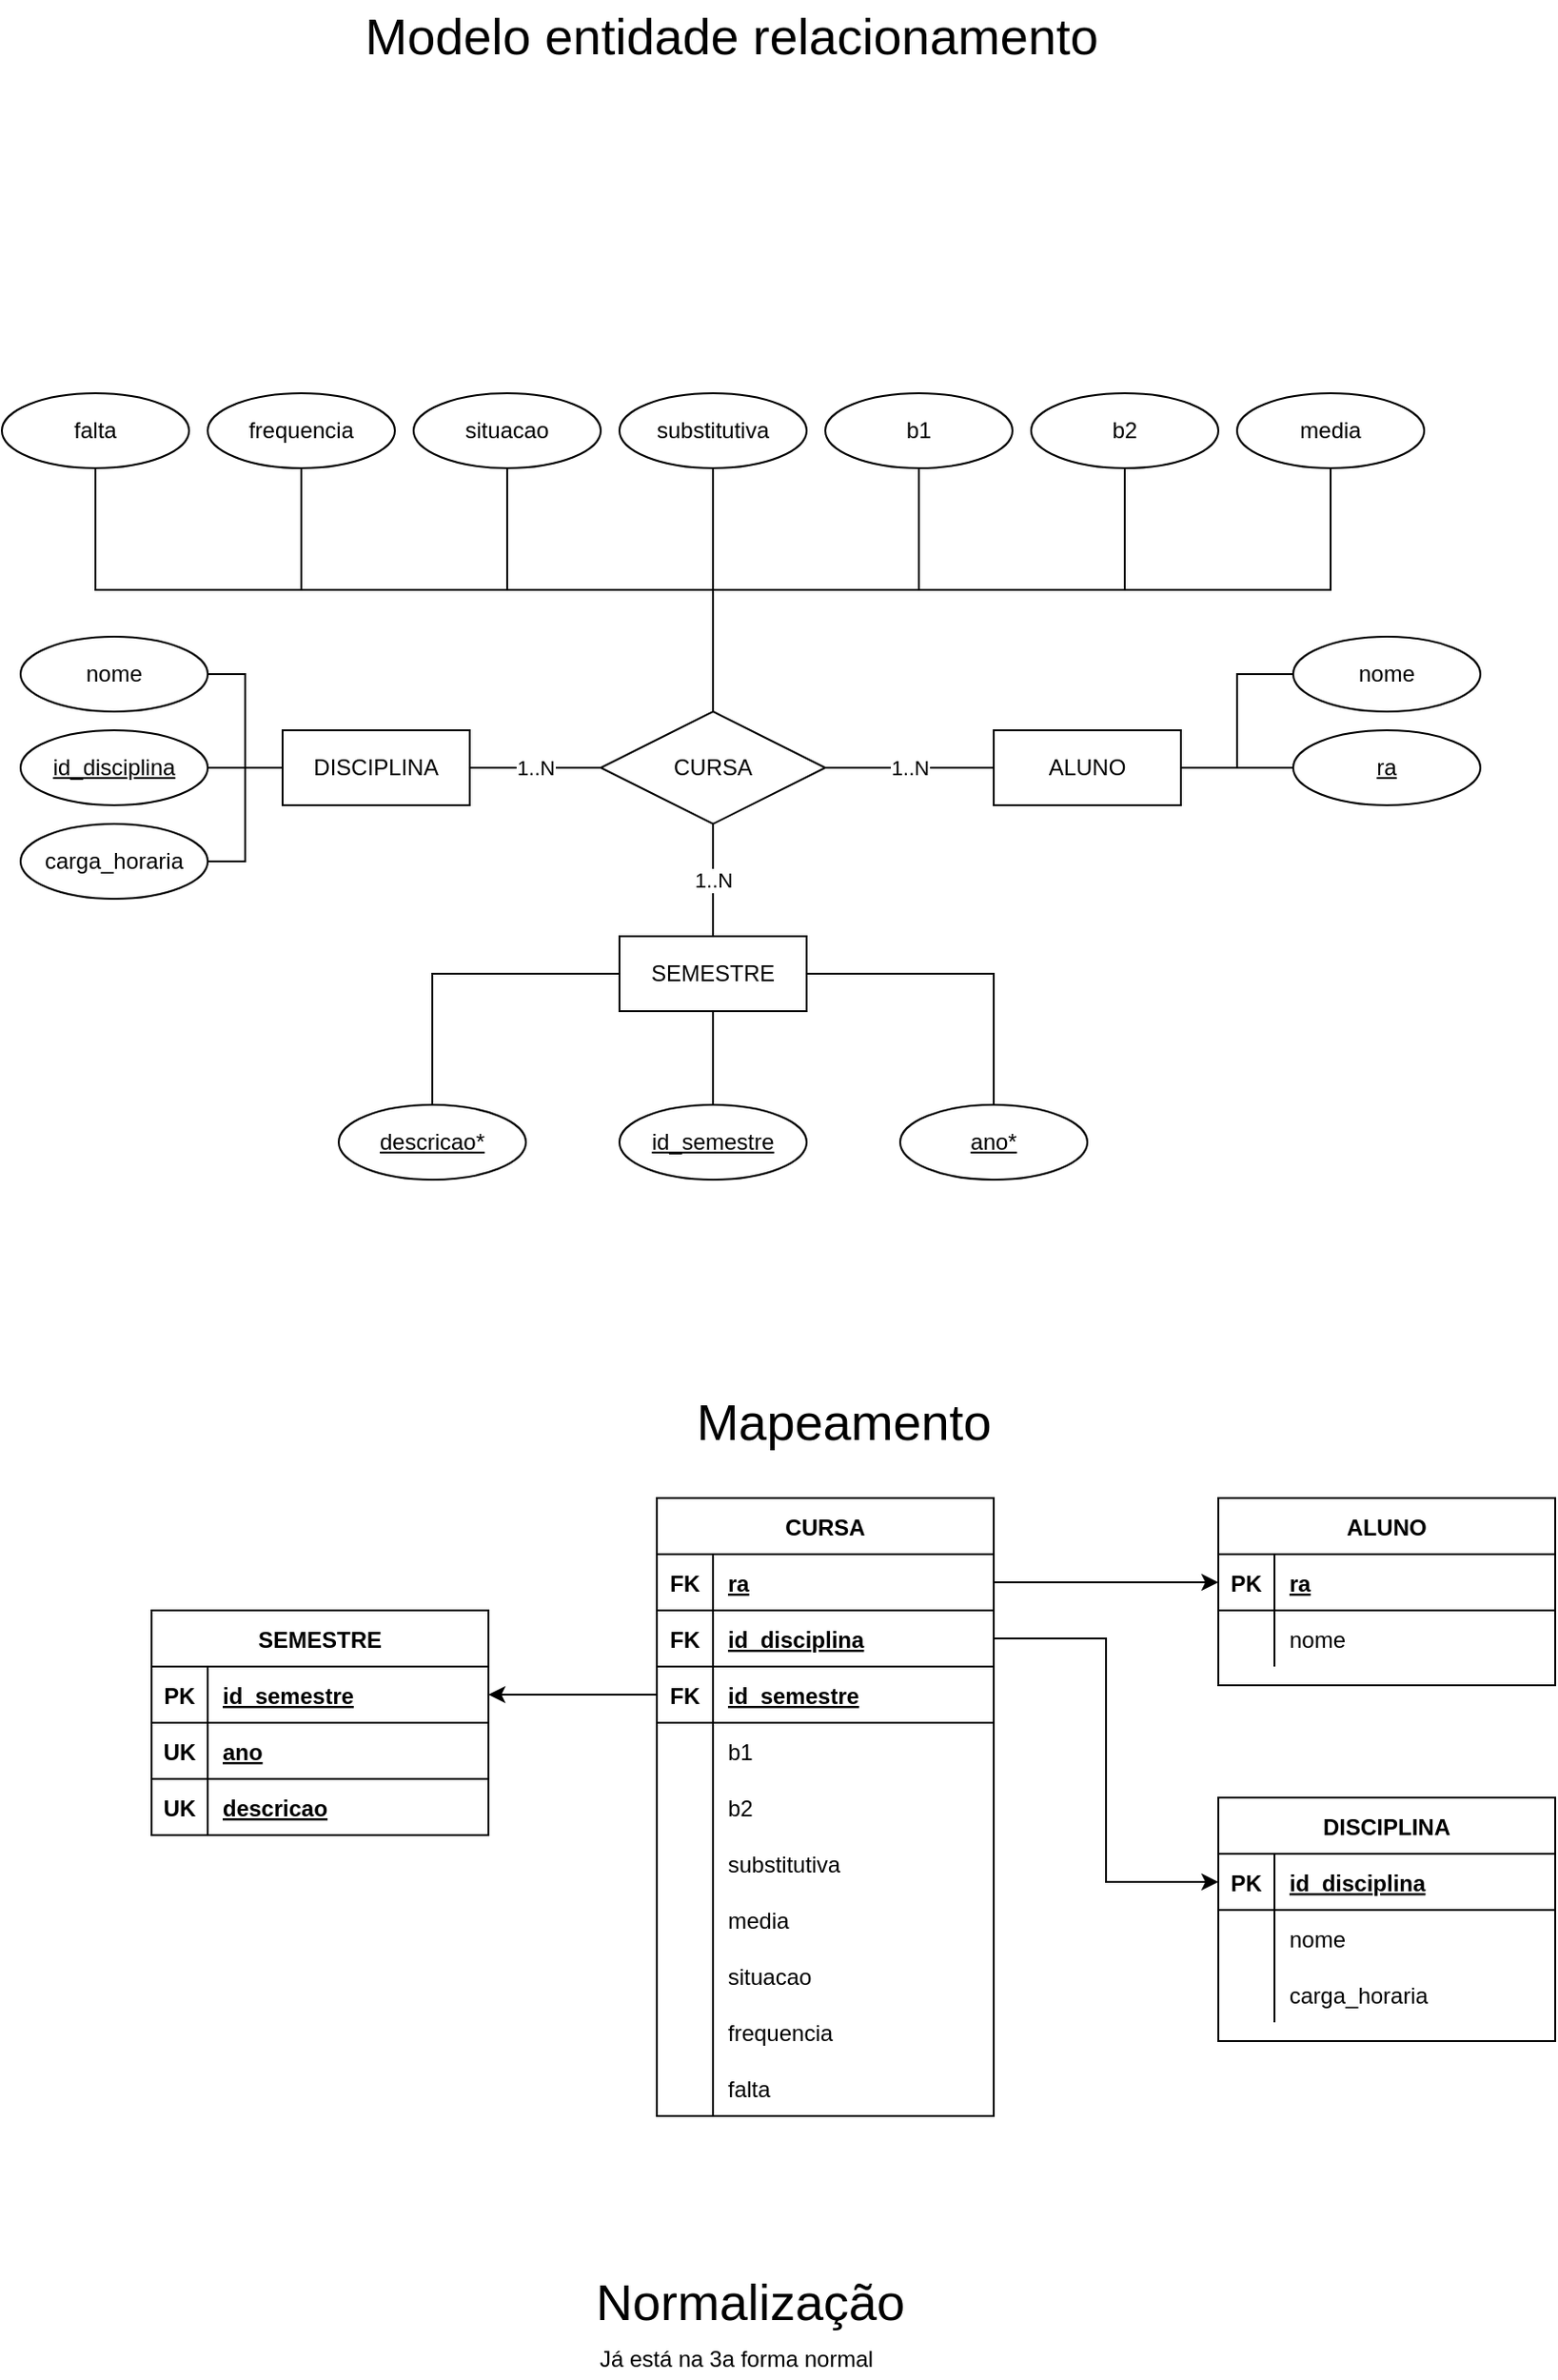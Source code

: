 <mxfile version="14.4.7" type="device"><diagram id="eBDC3zZsrLyboKzX2RqV" name="Page-1"><mxGraphModel dx="868" dy="516" grid="1" gridSize="10" guides="1" tooltips="1" connect="1" arrows="1" fold="1" page="1" pageScale="1" pageWidth="850" pageHeight="1100" math="0" shadow="0"><root><mxCell id="0"/><mxCell id="1" parent="0"/><mxCell id="ZD85o98s3llwhshzc_HO-20" style="edgeStyle=orthogonalEdgeStyle;rounded=0;orthogonalLoop=1;jettySize=auto;html=1;exitX=1;exitY=0.5;exitDx=0;exitDy=0;entryX=0;entryY=0.5;entryDx=0;entryDy=0;endArrow=none;endFill=0;" parent="1" source="ZD85o98s3llwhshzc_HO-1" target="ZD85o98s3llwhshzc_HO-19" edge="1"><mxGeometry relative="1" as="geometry"/></mxCell><mxCell id="ZD85o98s3llwhshzc_HO-21" style="edgeStyle=orthogonalEdgeStyle;rounded=0;orthogonalLoop=1;jettySize=auto;html=1;exitX=1;exitY=0.5;exitDx=0;exitDy=0;entryX=0;entryY=0.5;entryDx=0;entryDy=0;endArrow=none;endFill=0;" parent="1" source="ZD85o98s3llwhshzc_HO-1" target="ZD85o98s3llwhshzc_HO-18" edge="1"><mxGeometry relative="1" as="geometry"/></mxCell><mxCell id="ZD85o98s3llwhshzc_HO-1" value="ALUNO" style="whiteSpace=wrap;html=1;align=center;" parent="1" vertex="1"><mxGeometry x="540" y="390" width="100" height="40" as="geometry"/></mxCell><mxCell id="ZD85o98s3llwhshzc_HO-25" style="edgeStyle=orthogonalEdgeStyle;rounded=0;orthogonalLoop=1;jettySize=auto;html=1;exitX=0;exitY=0.5;exitDx=0;exitDy=0;entryX=1;entryY=0.5;entryDx=0;entryDy=0;endArrow=none;endFill=0;" parent="1" source="ZD85o98s3llwhshzc_HO-2" target="ZD85o98s3llwhshzc_HO-24" edge="1"><mxGeometry relative="1" as="geometry"/></mxCell><mxCell id="ZD85o98s3llwhshzc_HO-27" style="edgeStyle=orthogonalEdgeStyle;rounded=0;orthogonalLoop=1;jettySize=auto;html=1;exitX=0;exitY=0.5;exitDx=0;exitDy=0;entryX=1;entryY=0.5;entryDx=0;entryDy=0;endArrow=none;endFill=0;" parent="1" source="ZD85o98s3llwhshzc_HO-2" target="ZD85o98s3llwhshzc_HO-26" edge="1"><mxGeometry relative="1" as="geometry"/></mxCell><mxCell id="ZD85o98s3llwhshzc_HO-2" value="DISCIPLINA" style="whiteSpace=wrap;html=1;align=center;" parent="1" vertex="1"><mxGeometry x="160" y="390" width="100" height="40" as="geometry"/></mxCell><mxCell id="ZD85o98s3llwhshzc_HO-16" value="1..N" style="edgeStyle=orthogonalEdgeStyle;rounded=0;orthogonalLoop=1;jettySize=auto;html=1;exitX=0;exitY=0.5;exitDx=0;exitDy=0;entryX=1;entryY=0.5;entryDx=0;entryDy=0;endArrow=none;endFill=0;" parent="1" source="ZD85o98s3llwhshzc_HO-5" target="ZD85o98s3llwhshzc_HO-2" edge="1"><mxGeometry relative="1" as="geometry"/></mxCell><mxCell id="ZD85o98s3llwhshzc_HO-17" value="1..N" style="edgeStyle=orthogonalEdgeStyle;rounded=0;orthogonalLoop=1;jettySize=auto;html=1;exitX=1;exitY=0.5;exitDx=0;exitDy=0;entryX=0;entryY=0.5;entryDx=0;entryDy=0;endArrow=none;endFill=0;" parent="1" source="ZD85o98s3llwhshzc_HO-5" target="ZD85o98s3llwhshzc_HO-1" edge="1"><mxGeometry relative="1" as="geometry"/></mxCell><mxCell id="1tl7JB0GlkduCDz0SJWa-131" style="edgeStyle=orthogonalEdgeStyle;rounded=0;orthogonalLoop=1;jettySize=auto;html=1;exitX=0.5;exitY=0;exitDx=0;exitDy=0;entryX=0.5;entryY=1;entryDx=0;entryDy=0;endArrow=none;endFill=0;" edge="1" parent="1" source="ZD85o98s3llwhshzc_HO-5" target="ZD85o98s3llwhshzc_HO-28"><mxGeometry relative="1" as="geometry"/></mxCell><mxCell id="1tl7JB0GlkduCDz0SJWa-132" style="edgeStyle=orthogonalEdgeStyle;rounded=0;orthogonalLoop=1;jettySize=auto;html=1;exitX=0.5;exitY=0;exitDx=0;exitDy=0;entryX=0.5;entryY=1;entryDx=0;entryDy=0;endArrow=none;endFill=0;" edge="1" parent="1" source="ZD85o98s3llwhshzc_HO-5" target="ZD85o98s3llwhshzc_HO-7"><mxGeometry relative="1" as="geometry"/></mxCell><mxCell id="1tl7JB0GlkduCDz0SJWa-133" style="edgeStyle=orthogonalEdgeStyle;rounded=0;orthogonalLoop=1;jettySize=auto;html=1;exitX=0.5;exitY=0;exitDx=0;exitDy=0;entryX=0.5;entryY=1;entryDx=0;entryDy=0;endArrow=none;endFill=0;" edge="1" parent="1" source="ZD85o98s3llwhshzc_HO-5" target="ZD85o98s3llwhshzc_HO-9"><mxGeometry relative="1" as="geometry"/></mxCell><mxCell id="1tl7JB0GlkduCDz0SJWa-134" style="edgeStyle=orthogonalEdgeStyle;rounded=0;orthogonalLoop=1;jettySize=auto;html=1;exitX=0.5;exitY=0;exitDx=0;exitDy=0;entryX=0.5;entryY=1;entryDx=0;entryDy=0;endArrow=none;endFill=0;" edge="1" parent="1" source="ZD85o98s3llwhshzc_HO-5" target="1tl7JB0GlkduCDz0SJWa-127"><mxGeometry relative="1" as="geometry"/></mxCell><mxCell id="1tl7JB0GlkduCDz0SJWa-135" style="edgeStyle=orthogonalEdgeStyle;rounded=0;orthogonalLoop=1;jettySize=auto;html=1;exitX=0.5;exitY=0;exitDx=0;exitDy=0;entryX=0.5;entryY=1;entryDx=0;entryDy=0;endArrow=none;endFill=0;" edge="1" parent="1" source="ZD85o98s3llwhshzc_HO-5" target="ZD85o98s3llwhshzc_HO-12"><mxGeometry relative="1" as="geometry"/></mxCell><mxCell id="1tl7JB0GlkduCDz0SJWa-136" style="edgeStyle=orthogonalEdgeStyle;rounded=0;orthogonalLoop=1;jettySize=auto;html=1;exitX=0.5;exitY=0;exitDx=0;exitDy=0;entryX=0.5;entryY=1;entryDx=0;entryDy=0;endArrow=none;endFill=0;" edge="1" parent="1" source="ZD85o98s3llwhshzc_HO-5" target="ZD85o98s3llwhshzc_HO-14"><mxGeometry relative="1" as="geometry"/></mxCell><mxCell id="1tl7JB0GlkduCDz0SJWa-137" style="edgeStyle=orthogonalEdgeStyle;rounded=0;orthogonalLoop=1;jettySize=auto;html=1;exitX=0.5;exitY=0;exitDx=0;exitDy=0;endArrow=none;endFill=0;" edge="1" parent="1" source="ZD85o98s3llwhshzc_HO-5" target="ZD85o98s3llwhshzc_HO-119"><mxGeometry relative="1" as="geometry"/></mxCell><mxCell id="1tl7JB0GlkduCDz0SJWa-138" value="1..N" style="edgeStyle=orthogonalEdgeStyle;rounded=0;orthogonalLoop=1;jettySize=auto;html=1;exitX=0.5;exitY=1;exitDx=0;exitDy=0;entryX=0.5;entryY=0;entryDx=0;entryDy=0;endArrow=none;endFill=0;" edge="1" parent="1" source="ZD85o98s3llwhshzc_HO-5" target="1tl7JB0GlkduCDz0SJWa-25"><mxGeometry relative="1" as="geometry"/></mxCell><mxCell id="ZD85o98s3llwhshzc_HO-5" value="CURSA" style="shape=rhombus;perimeter=rhombusPerimeter;whiteSpace=wrap;html=1;align=center;" parent="1" vertex="1"><mxGeometry x="330" y="380" width="120" height="60" as="geometry"/></mxCell><mxCell id="ZD85o98s3llwhshzc_HO-7" value="situacao" style="ellipse;whiteSpace=wrap;html=1;align=center;" parent="1" vertex="1"><mxGeometry x="230" y="210" width="100" height="40" as="geometry"/></mxCell><mxCell id="ZD85o98s3llwhshzc_HO-9" value="frequencia" style="ellipse;whiteSpace=wrap;html=1;align=center;" parent="1" vertex="1"><mxGeometry x="120" y="210" width="100" height="40" as="geometry"/></mxCell><mxCell id="ZD85o98s3llwhshzc_HO-12" value="b1" style="ellipse;whiteSpace=wrap;html=1;align=center;" parent="1" vertex="1"><mxGeometry x="450" y="210" width="100" height="40" as="geometry"/></mxCell><mxCell id="ZD85o98s3llwhshzc_HO-14" value="b2" style="ellipse;whiteSpace=wrap;html=1;align=center;" parent="1" vertex="1"><mxGeometry x="560" y="210" width="100" height="40" as="geometry"/></mxCell><mxCell id="ZD85o98s3llwhshzc_HO-18" value="&lt;u&gt;ra&lt;/u&gt;" style="ellipse;whiteSpace=wrap;html=1;align=center;" parent="1" vertex="1"><mxGeometry x="700" y="390" width="100" height="40" as="geometry"/></mxCell><mxCell id="ZD85o98s3llwhshzc_HO-19" value="nome" style="ellipse;whiteSpace=wrap;html=1;align=center;" parent="1" vertex="1"><mxGeometry x="700" y="340" width="100" height="40" as="geometry"/></mxCell><mxCell id="ZD85o98s3llwhshzc_HO-23" style="edgeStyle=orthogonalEdgeStyle;rounded=0;orthogonalLoop=1;jettySize=auto;html=1;exitX=1;exitY=0.5;exitDx=0;exitDy=0;entryX=0;entryY=0.5;entryDx=0;entryDy=0;endArrow=none;endFill=0;" parent="1" source="ZD85o98s3llwhshzc_HO-22" target="ZD85o98s3llwhshzc_HO-2" edge="1"><mxGeometry relative="1" as="geometry"/></mxCell><mxCell id="ZD85o98s3llwhshzc_HO-22" value="&lt;u&gt;id_disciplina&lt;/u&gt;" style="ellipse;whiteSpace=wrap;html=1;align=center;" parent="1" vertex="1"><mxGeometry x="20" y="390" width="100" height="40" as="geometry"/></mxCell><mxCell id="ZD85o98s3llwhshzc_HO-24" value="nome" style="ellipse;whiteSpace=wrap;html=1;align=center;" parent="1" vertex="1"><mxGeometry x="20" y="340" width="100" height="40" as="geometry"/></mxCell><mxCell id="ZD85o98s3llwhshzc_HO-26" value="carga_horaria" style="ellipse;whiteSpace=wrap;html=1;align=center;" parent="1" vertex="1"><mxGeometry x="20" y="440" width="100" height="40" as="geometry"/></mxCell><mxCell id="ZD85o98s3llwhshzc_HO-28" value="substitutiva" style="ellipse;whiteSpace=wrap;html=1;align=center;" parent="1" vertex="1"><mxGeometry x="340" y="210" width="100" height="40" as="geometry"/></mxCell><mxCell id="ZD85o98s3llwhshzc_HO-33" value="&lt;font style=&quot;font-size: 27px&quot;&gt;Modelo entidade relacionamento&lt;/font&gt;" style="text;html=1;strokeColor=none;fillColor=none;align=center;verticalAlign=middle;whiteSpace=wrap;rounded=0;" parent="1" vertex="1"><mxGeometry x="170" width="460" height="40" as="geometry"/></mxCell><mxCell id="ZD85o98s3llwhshzc_HO-34" value="&lt;font style=&quot;font-size: 27px&quot;&gt;Mapeamento&lt;/font&gt;" style="text;html=1;strokeColor=none;fillColor=none;align=center;verticalAlign=middle;whiteSpace=wrap;rounded=0;" parent="1" vertex="1"><mxGeometry x="340" y="750" width="240" height="20" as="geometry"/></mxCell><mxCell id="ZD85o98s3llwhshzc_HO-35" value="DISCIPLINA" style="shape=table;startSize=30;container=1;collapsible=1;childLayout=tableLayout;fixedRows=1;rowLines=0;fontStyle=1;align=center;resizeLast=1;" parent="1" vertex="1"><mxGeometry x="660" y="960" width="180" height="130" as="geometry"/></mxCell><mxCell id="ZD85o98s3llwhshzc_HO-36" value="" style="shape=partialRectangle;collapsible=0;dropTarget=0;pointerEvents=0;fillColor=none;top=0;left=0;bottom=1;right=0;points=[[0,0.5],[1,0.5]];portConstraint=eastwest;" parent="ZD85o98s3llwhshzc_HO-35" vertex="1"><mxGeometry y="30" width="180" height="30" as="geometry"/></mxCell><mxCell id="ZD85o98s3llwhshzc_HO-37" value="PK" style="shape=partialRectangle;connectable=0;fillColor=none;top=0;left=0;bottom=0;right=0;fontStyle=1;overflow=hidden;" parent="ZD85o98s3llwhshzc_HO-36" vertex="1"><mxGeometry width="30" height="30" as="geometry"/></mxCell><mxCell id="ZD85o98s3llwhshzc_HO-38" value="id_disciplina" style="shape=partialRectangle;connectable=0;fillColor=none;top=0;left=0;bottom=0;right=0;align=left;spacingLeft=6;fontStyle=5;overflow=hidden;" parent="ZD85o98s3llwhshzc_HO-36" vertex="1"><mxGeometry x="30" width="150" height="30" as="geometry"/></mxCell><mxCell id="ZD85o98s3llwhshzc_HO-39" value="" style="shape=partialRectangle;collapsible=0;dropTarget=0;pointerEvents=0;fillColor=none;top=0;left=0;bottom=0;right=0;points=[[0,0.5],[1,0.5]];portConstraint=eastwest;" parent="ZD85o98s3llwhshzc_HO-35" vertex="1"><mxGeometry y="60" width="180" height="30" as="geometry"/></mxCell><mxCell id="ZD85o98s3llwhshzc_HO-40" value="" style="shape=partialRectangle;connectable=0;fillColor=none;top=0;left=0;bottom=0;right=0;editable=1;overflow=hidden;" parent="ZD85o98s3llwhshzc_HO-39" vertex="1"><mxGeometry width="30" height="30" as="geometry"/></mxCell><mxCell id="ZD85o98s3llwhshzc_HO-41" value="nome" style="shape=partialRectangle;connectable=0;fillColor=none;top=0;left=0;bottom=0;right=0;align=left;spacingLeft=6;overflow=hidden;" parent="ZD85o98s3llwhshzc_HO-39" vertex="1"><mxGeometry x="30" width="150" height="30" as="geometry"/></mxCell><mxCell id="ZD85o98s3llwhshzc_HO-42" value="" style="shape=partialRectangle;collapsible=0;dropTarget=0;pointerEvents=0;fillColor=none;top=0;left=0;bottom=0;right=0;points=[[0,0.5],[1,0.5]];portConstraint=eastwest;" parent="ZD85o98s3llwhshzc_HO-35" vertex="1"><mxGeometry y="90" width="180" height="30" as="geometry"/></mxCell><mxCell id="ZD85o98s3llwhshzc_HO-43" value="" style="shape=partialRectangle;connectable=0;fillColor=none;top=0;left=0;bottom=0;right=0;editable=1;overflow=hidden;" parent="ZD85o98s3llwhshzc_HO-42" vertex="1"><mxGeometry width="30" height="30" as="geometry"/></mxCell><mxCell id="ZD85o98s3llwhshzc_HO-44" value="carga_horaria" style="shape=partialRectangle;connectable=0;fillColor=none;top=0;left=0;bottom=0;right=0;align=left;spacingLeft=6;overflow=hidden;" parent="ZD85o98s3llwhshzc_HO-42" vertex="1"><mxGeometry x="30" width="150" height="30" as="geometry"/></mxCell><mxCell id="ZD85o98s3llwhshzc_HO-48" value="ALUNO" style="shape=table;startSize=30;container=1;collapsible=1;childLayout=tableLayout;fixedRows=1;rowLines=0;fontStyle=1;align=center;resizeLast=1;" parent="1" vertex="1"><mxGeometry x="660" y="800" width="180" height="100" as="geometry"/></mxCell><mxCell id="ZD85o98s3llwhshzc_HO-49" value="" style="shape=partialRectangle;collapsible=0;dropTarget=0;pointerEvents=0;fillColor=none;top=0;left=0;bottom=1;right=0;points=[[0,0.5],[1,0.5]];portConstraint=eastwest;" parent="ZD85o98s3llwhshzc_HO-48" vertex="1"><mxGeometry y="30" width="180" height="30" as="geometry"/></mxCell><mxCell id="ZD85o98s3llwhshzc_HO-50" value="PK" style="shape=partialRectangle;connectable=0;fillColor=none;top=0;left=0;bottom=0;right=0;fontStyle=1;overflow=hidden;" parent="ZD85o98s3llwhshzc_HO-49" vertex="1"><mxGeometry width="30" height="30" as="geometry"/></mxCell><mxCell id="ZD85o98s3llwhshzc_HO-51" value="ra" style="shape=partialRectangle;connectable=0;fillColor=none;top=0;left=0;bottom=0;right=0;align=left;spacingLeft=6;fontStyle=5;overflow=hidden;" parent="ZD85o98s3llwhshzc_HO-49" vertex="1"><mxGeometry x="30" width="150" height="30" as="geometry"/></mxCell><mxCell id="ZD85o98s3llwhshzc_HO-52" value="" style="shape=partialRectangle;collapsible=0;dropTarget=0;pointerEvents=0;fillColor=none;top=0;left=0;bottom=0;right=0;points=[[0,0.5],[1,0.5]];portConstraint=eastwest;" parent="ZD85o98s3llwhshzc_HO-48" vertex="1"><mxGeometry y="60" width="180" height="30" as="geometry"/></mxCell><mxCell id="ZD85o98s3llwhshzc_HO-53" value="" style="shape=partialRectangle;connectable=0;fillColor=none;top=0;left=0;bottom=0;right=0;editable=1;overflow=hidden;" parent="ZD85o98s3llwhshzc_HO-52" vertex="1"><mxGeometry width="30" height="30" as="geometry"/></mxCell><mxCell id="ZD85o98s3llwhshzc_HO-54" value="nome" style="shape=partialRectangle;connectable=0;fillColor=none;top=0;left=0;bottom=0;right=0;align=left;spacingLeft=6;overflow=hidden;" parent="ZD85o98s3llwhshzc_HO-52" vertex="1"><mxGeometry x="30" width="150" height="30" as="geometry"/></mxCell><mxCell id="ZD85o98s3llwhshzc_HO-98" value="SEMESTRE" style="shape=table;startSize=30;container=1;collapsible=1;childLayout=tableLayout;fixedRows=1;rowLines=0;fontStyle=1;align=center;resizeLast=1;" parent="1" vertex="1"><mxGeometry x="90" y="860" width="180" height="120" as="geometry"/></mxCell><mxCell id="ZD85o98s3llwhshzc_HO-145" style="shape=partialRectangle;collapsible=0;dropTarget=0;pointerEvents=0;fillColor=none;top=0;left=0;bottom=1;right=0;points=[[0,0.5],[1,0.5]];portConstraint=eastwest;" parent="ZD85o98s3llwhshzc_HO-98" vertex="1"><mxGeometry y="30" width="180" height="30" as="geometry"/></mxCell><mxCell id="ZD85o98s3llwhshzc_HO-146" value="PK" style="shape=partialRectangle;connectable=0;fillColor=none;top=0;left=0;bottom=0;right=0;fontStyle=1;overflow=hidden;" parent="ZD85o98s3llwhshzc_HO-145" vertex="1"><mxGeometry width="30" height="30" as="geometry"/></mxCell><mxCell id="ZD85o98s3llwhshzc_HO-147" value="id_semestre" style="shape=partialRectangle;connectable=0;fillColor=none;top=0;left=0;bottom=0;right=0;align=left;spacingLeft=6;fontStyle=5;overflow=hidden;" parent="ZD85o98s3llwhshzc_HO-145" vertex="1"><mxGeometry x="30" width="150" height="30" as="geometry"/></mxCell><mxCell id="1tl7JB0GlkduCDz0SJWa-123" style="shape=partialRectangle;collapsible=0;dropTarget=0;pointerEvents=0;fillColor=none;top=0;left=0;bottom=1;right=0;points=[[0,0.5],[1,0.5]];portConstraint=eastwest;" vertex="1" parent="ZD85o98s3llwhshzc_HO-98"><mxGeometry y="60" width="180" height="30" as="geometry"/></mxCell><mxCell id="1tl7JB0GlkduCDz0SJWa-124" value="UK" style="shape=partialRectangle;connectable=0;fillColor=none;top=0;left=0;bottom=0;right=0;fontStyle=1;overflow=hidden;" vertex="1" parent="1tl7JB0GlkduCDz0SJWa-123"><mxGeometry width="30" height="30" as="geometry"/></mxCell><mxCell id="1tl7JB0GlkduCDz0SJWa-125" value="ano" style="shape=partialRectangle;connectable=0;fillColor=none;top=0;left=0;bottom=0;right=0;align=left;spacingLeft=6;fontStyle=5;overflow=hidden;" vertex="1" parent="1tl7JB0GlkduCDz0SJWa-123"><mxGeometry x="30" width="150" height="30" as="geometry"/></mxCell><mxCell id="1tl7JB0GlkduCDz0SJWa-120" style="shape=partialRectangle;collapsible=0;dropTarget=0;pointerEvents=0;fillColor=none;top=0;left=0;bottom=1;right=0;points=[[0,0.5],[1,0.5]];portConstraint=eastwest;" vertex="1" parent="ZD85o98s3llwhshzc_HO-98"><mxGeometry y="90" width="180" height="30" as="geometry"/></mxCell><mxCell id="1tl7JB0GlkduCDz0SJWa-121" value="UK" style="shape=partialRectangle;connectable=0;fillColor=none;top=0;left=0;bottom=0;right=0;fontStyle=1;overflow=hidden;" vertex="1" parent="1tl7JB0GlkduCDz0SJWa-120"><mxGeometry width="30" height="30" as="geometry"/></mxCell><mxCell id="1tl7JB0GlkduCDz0SJWa-122" value="descricao" style="shape=partialRectangle;connectable=0;fillColor=none;top=0;left=0;bottom=0;right=0;align=left;spacingLeft=6;fontStyle=5;overflow=hidden;" vertex="1" parent="1tl7JB0GlkduCDz0SJWa-120"><mxGeometry x="30" width="150" height="30" as="geometry"/></mxCell><mxCell id="ZD85o98s3llwhshzc_HO-119" value="media" style="ellipse;whiteSpace=wrap;html=1;align=center;" parent="1" vertex="1"><mxGeometry x="670" y="210" width="100" height="40" as="geometry"/></mxCell><mxCell id="ZD85o98s3llwhshzc_HO-176" value="&lt;font style=&quot;font-size: 27px&quot;&gt;Normalização&lt;/font&gt;" style="text;html=1;strokeColor=none;fillColor=none;align=center;verticalAlign=middle;whiteSpace=wrap;rounded=0;" parent="1" vertex="1"><mxGeometry x="310" y="1220" width="200" height="20" as="geometry"/></mxCell><mxCell id="ZD85o98s3llwhshzc_HO-178" value="Já está na 3a forma normal" style="text;html=1;strokeColor=none;fillColor=none;align=center;verticalAlign=middle;whiteSpace=wrap;rounded=0;" parent="1" vertex="1"><mxGeometry x="325" y="1250" width="155" height="20" as="geometry"/></mxCell><mxCell id="1tl7JB0GlkduCDz0SJWa-19" style="edgeStyle=orthogonalEdgeStyle;rounded=0;orthogonalLoop=1;jettySize=auto;html=1;entryX=0;entryY=0.5;entryDx=0;entryDy=0;" edge="1" parent="1" source="1tl7JB0GlkduCDz0SJWa-13" target="ZD85o98s3llwhshzc_HO-36"><mxGeometry relative="1" as="geometry"/></mxCell><mxCell id="1tl7JB0GlkduCDz0SJWa-20" style="edgeStyle=orthogonalEdgeStyle;rounded=0;orthogonalLoop=1;jettySize=auto;html=1;entryX=0;entryY=0.5;entryDx=0;entryDy=0;" edge="1" parent="1" source="1tl7JB0GlkduCDz0SJWa-10" target="ZD85o98s3llwhshzc_HO-49"><mxGeometry relative="1" as="geometry"/></mxCell><mxCell id="1tl7JB0GlkduCDz0SJWa-141" style="edgeStyle=orthogonalEdgeStyle;rounded=0;orthogonalLoop=1;jettySize=auto;html=1;exitX=0.5;exitY=1;exitDx=0;exitDy=0;endArrow=none;endFill=0;" edge="1" parent="1" source="1tl7JB0GlkduCDz0SJWa-25" target="1tl7JB0GlkduCDz0SJWa-57"><mxGeometry relative="1" as="geometry"/></mxCell><mxCell id="1tl7JB0GlkduCDz0SJWa-142" style="edgeStyle=orthogonalEdgeStyle;rounded=0;orthogonalLoop=1;jettySize=auto;html=1;exitX=0;exitY=0.5;exitDx=0;exitDy=0;entryX=0.5;entryY=0;entryDx=0;entryDy=0;endArrow=none;endFill=0;" edge="1" parent="1" source="1tl7JB0GlkduCDz0SJWa-25" target="1tl7JB0GlkduCDz0SJWa-139"><mxGeometry relative="1" as="geometry"/></mxCell><mxCell id="1tl7JB0GlkduCDz0SJWa-143" style="edgeStyle=orthogonalEdgeStyle;rounded=0;orthogonalLoop=1;jettySize=auto;html=1;exitX=1;exitY=0.5;exitDx=0;exitDy=0;endArrow=none;endFill=0;" edge="1" parent="1" source="1tl7JB0GlkduCDz0SJWa-25" target="1tl7JB0GlkduCDz0SJWa-140"><mxGeometry relative="1" as="geometry"/></mxCell><mxCell id="1tl7JB0GlkduCDz0SJWa-25" value="SEMESTRE" style="whiteSpace=wrap;html=1;align=center;" vertex="1" parent="1"><mxGeometry x="340" y="500" width="100" height="40" as="geometry"/></mxCell><mxCell id="1tl7JB0GlkduCDz0SJWa-57" value="&lt;u&gt;id_semestre&lt;/u&gt;" style="ellipse;whiteSpace=wrap;html=1;align=center;" vertex="1" parent="1"><mxGeometry x="340" y="590" width="100" height="40" as="geometry"/></mxCell><mxCell id="1tl7JB0GlkduCDz0SJWa-84" value="CURSA" style="shape=table;startSize=30;container=1;collapsible=1;childLayout=tableLayout;fixedRows=1;rowLines=0;fontStyle=1;align=center;resizeLast=1;" vertex="1" parent="1"><mxGeometry x="360" y="800" width="180" height="330" as="geometry"/></mxCell><mxCell id="1tl7JB0GlkduCDz0SJWa-85" value="" style="shape=partialRectangle;collapsible=0;dropTarget=0;pointerEvents=0;fillColor=none;top=0;left=0;bottom=1;right=0;points=[[0,0.5],[1,0.5]];portConstraint=eastwest;" vertex="1" parent="1tl7JB0GlkduCDz0SJWa-84"><mxGeometry y="30" width="180" height="30" as="geometry"/></mxCell><mxCell id="1tl7JB0GlkduCDz0SJWa-86" value="FK" style="shape=partialRectangle;connectable=0;fillColor=none;top=0;left=0;bottom=0;right=0;fontStyle=1;overflow=hidden;" vertex="1" parent="1tl7JB0GlkduCDz0SJWa-85"><mxGeometry width="30" height="30" as="geometry"/></mxCell><mxCell id="1tl7JB0GlkduCDz0SJWa-87" value="ra" style="shape=partialRectangle;connectable=0;fillColor=none;top=0;left=0;bottom=0;right=0;align=left;spacingLeft=6;fontStyle=5;overflow=hidden;" vertex="1" parent="1tl7JB0GlkduCDz0SJWa-85"><mxGeometry x="30" width="150" height="30" as="geometry"/></mxCell><mxCell id="1tl7JB0GlkduCDz0SJWa-100" style="shape=partialRectangle;collapsible=0;dropTarget=0;pointerEvents=0;fillColor=none;top=0;left=0;bottom=1;right=0;points=[[0,0.5],[1,0.5]];portConstraint=eastwest;" vertex="1" parent="1tl7JB0GlkduCDz0SJWa-84"><mxGeometry y="60" width="180" height="30" as="geometry"/></mxCell><mxCell id="1tl7JB0GlkduCDz0SJWa-101" value="FK" style="shape=partialRectangle;connectable=0;fillColor=none;top=0;left=0;bottom=0;right=0;fontStyle=1;overflow=hidden;" vertex="1" parent="1tl7JB0GlkduCDz0SJWa-100"><mxGeometry width="30" height="30" as="geometry"/></mxCell><mxCell id="1tl7JB0GlkduCDz0SJWa-102" value="id_disciplina" style="shape=partialRectangle;connectable=0;fillColor=none;top=0;left=0;bottom=0;right=0;align=left;spacingLeft=6;fontStyle=5;overflow=hidden;" vertex="1" parent="1tl7JB0GlkduCDz0SJWa-100"><mxGeometry x="30" width="150" height="30" as="geometry"/></mxCell><mxCell id="1tl7JB0GlkduCDz0SJWa-97" style="shape=partialRectangle;collapsible=0;dropTarget=0;pointerEvents=0;fillColor=none;top=0;left=0;bottom=1;right=0;points=[[0,0.5],[1,0.5]];portConstraint=eastwest;" vertex="1" parent="1tl7JB0GlkduCDz0SJWa-84"><mxGeometry y="90" width="180" height="30" as="geometry"/></mxCell><mxCell id="1tl7JB0GlkduCDz0SJWa-98" value="FK" style="shape=partialRectangle;connectable=0;fillColor=none;top=0;left=0;bottom=0;right=0;fontStyle=1;overflow=hidden;" vertex="1" parent="1tl7JB0GlkduCDz0SJWa-97"><mxGeometry width="30" height="30" as="geometry"/></mxCell><mxCell id="1tl7JB0GlkduCDz0SJWa-99" value="id_semestre" style="shape=partialRectangle;connectable=0;fillColor=none;top=0;left=0;bottom=0;right=0;align=left;spacingLeft=6;fontStyle=5;overflow=hidden;" vertex="1" parent="1tl7JB0GlkduCDz0SJWa-97"><mxGeometry x="30" width="150" height="30" as="geometry"/></mxCell><mxCell id="1tl7JB0GlkduCDz0SJWa-88" value="" style="shape=partialRectangle;collapsible=0;dropTarget=0;pointerEvents=0;fillColor=none;top=0;left=0;bottom=0;right=0;points=[[0,0.5],[1,0.5]];portConstraint=eastwest;" vertex="1" parent="1tl7JB0GlkduCDz0SJWa-84"><mxGeometry y="120" width="180" height="30" as="geometry"/></mxCell><mxCell id="1tl7JB0GlkduCDz0SJWa-89" value="" style="shape=partialRectangle;connectable=0;fillColor=none;top=0;left=0;bottom=0;right=0;editable=1;overflow=hidden;" vertex="1" parent="1tl7JB0GlkduCDz0SJWa-88"><mxGeometry width="30" height="30" as="geometry"/></mxCell><mxCell id="1tl7JB0GlkduCDz0SJWa-90" value="b1" style="shape=partialRectangle;connectable=0;fillColor=none;top=0;left=0;bottom=0;right=0;align=left;spacingLeft=6;overflow=hidden;" vertex="1" parent="1tl7JB0GlkduCDz0SJWa-88"><mxGeometry x="30" width="150" height="30" as="geometry"/></mxCell><mxCell id="1tl7JB0GlkduCDz0SJWa-91" value="" style="shape=partialRectangle;collapsible=0;dropTarget=0;pointerEvents=0;fillColor=none;top=0;left=0;bottom=0;right=0;points=[[0,0.5],[1,0.5]];portConstraint=eastwest;" vertex="1" parent="1tl7JB0GlkduCDz0SJWa-84"><mxGeometry y="150" width="180" height="30" as="geometry"/></mxCell><mxCell id="1tl7JB0GlkduCDz0SJWa-92" value="" style="shape=partialRectangle;connectable=0;fillColor=none;top=0;left=0;bottom=0;right=0;editable=1;overflow=hidden;" vertex="1" parent="1tl7JB0GlkduCDz0SJWa-91"><mxGeometry width="30" height="30" as="geometry"/></mxCell><mxCell id="1tl7JB0GlkduCDz0SJWa-93" value="b2" style="shape=partialRectangle;connectable=0;fillColor=none;top=0;left=0;bottom=0;right=0;align=left;spacingLeft=6;overflow=hidden;" vertex="1" parent="1tl7JB0GlkduCDz0SJWa-91"><mxGeometry x="30" width="150" height="30" as="geometry"/></mxCell><mxCell id="1tl7JB0GlkduCDz0SJWa-94" value="" style="shape=partialRectangle;collapsible=0;dropTarget=0;pointerEvents=0;fillColor=none;top=0;left=0;bottom=0;right=0;points=[[0,0.5],[1,0.5]];portConstraint=eastwest;" vertex="1" parent="1tl7JB0GlkduCDz0SJWa-84"><mxGeometry y="180" width="180" height="30" as="geometry"/></mxCell><mxCell id="1tl7JB0GlkduCDz0SJWa-95" value="" style="shape=partialRectangle;connectable=0;fillColor=none;top=0;left=0;bottom=0;right=0;editable=1;overflow=hidden;" vertex="1" parent="1tl7JB0GlkduCDz0SJWa-94"><mxGeometry width="30" height="30" as="geometry"/></mxCell><mxCell id="1tl7JB0GlkduCDz0SJWa-96" value="substitutiva" style="shape=partialRectangle;connectable=0;fillColor=none;top=0;left=0;bottom=0;right=0;align=left;spacingLeft=6;overflow=hidden;" vertex="1" parent="1tl7JB0GlkduCDz0SJWa-94"><mxGeometry x="30" width="150" height="30" as="geometry"/></mxCell><mxCell id="1tl7JB0GlkduCDz0SJWa-117" style="shape=partialRectangle;collapsible=0;dropTarget=0;pointerEvents=0;fillColor=none;top=0;left=0;bottom=0;right=0;points=[[0,0.5],[1,0.5]];portConstraint=eastwest;" vertex="1" parent="1tl7JB0GlkduCDz0SJWa-84"><mxGeometry y="210" width="180" height="30" as="geometry"/></mxCell><mxCell id="1tl7JB0GlkduCDz0SJWa-118" style="shape=partialRectangle;connectable=0;fillColor=none;top=0;left=0;bottom=0;right=0;editable=1;overflow=hidden;" vertex="1" parent="1tl7JB0GlkduCDz0SJWa-117"><mxGeometry width="30" height="30" as="geometry"/></mxCell><mxCell id="1tl7JB0GlkduCDz0SJWa-119" value="media" style="shape=partialRectangle;connectable=0;fillColor=none;top=0;left=0;bottom=0;right=0;align=left;spacingLeft=6;overflow=hidden;" vertex="1" parent="1tl7JB0GlkduCDz0SJWa-117"><mxGeometry x="30" width="150" height="30" as="geometry"/></mxCell><mxCell id="1tl7JB0GlkduCDz0SJWa-114" style="shape=partialRectangle;collapsible=0;dropTarget=0;pointerEvents=0;fillColor=none;top=0;left=0;bottom=0;right=0;points=[[0,0.5],[1,0.5]];portConstraint=eastwest;" vertex="1" parent="1tl7JB0GlkduCDz0SJWa-84"><mxGeometry y="240" width="180" height="30" as="geometry"/></mxCell><mxCell id="1tl7JB0GlkduCDz0SJWa-115" style="shape=partialRectangle;connectable=0;fillColor=none;top=0;left=0;bottom=0;right=0;editable=1;overflow=hidden;" vertex="1" parent="1tl7JB0GlkduCDz0SJWa-114"><mxGeometry width="30" height="30" as="geometry"/></mxCell><mxCell id="1tl7JB0GlkduCDz0SJWa-116" value="situacao" style="shape=partialRectangle;connectable=0;fillColor=none;top=0;left=0;bottom=0;right=0;align=left;spacingLeft=6;overflow=hidden;" vertex="1" parent="1tl7JB0GlkduCDz0SJWa-114"><mxGeometry x="30" width="150" height="30" as="geometry"/></mxCell><mxCell id="1tl7JB0GlkduCDz0SJWa-111" style="shape=partialRectangle;collapsible=0;dropTarget=0;pointerEvents=0;fillColor=none;top=0;left=0;bottom=0;right=0;points=[[0,0.5],[1,0.5]];portConstraint=eastwest;" vertex="1" parent="1tl7JB0GlkduCDz0SJWa-84"><mxGeometry y="270" width="180" height="30" as="geometry"/></mxCell><mxCell id="1tl7JB0GlkduCDz0SJWa-112" style="shape=partialRectangle;connectable=0;fillColor=none;top=0;left=0;bottom=0;right=0;editable=1;overflow=hidden;" vertex="1" parent="1tl7JB0GlkduCDz0SJWa-111"><mxGeometry width="30" height="30" as="geometry"/></mxCell><mxCell id="1tl7JB0GlkduCDz0SJWa-113" value="frequencia" style="shape=partialRectangle;connectable=0;fillColor=none;top=0;left=0;bottom=0;right=0;align=left;spacingLeft=6;overflow=hidden;" vertex="1" parent="1tl7JB0GlkduCDz0SJWa-111"><mxGeometry x="30" width="150" height="30" as="geometry"/></mxCell><mxCell id="1tl7JB0GlkduCDz0SJWa-108" style="shape=partialRectangle;collapsible=0;dropTarget=0;pointerEvents=0;fillColor=none;top=0;left=0;bottom=0;right=0;points=[[0,0.5],[1,0.5]];portConstraint=eastwest;" vertex="1" parent="1tl7JB0GlkduCDz0SJWa-84"><mxGeometry y="300" width="180" height="30" as="geometry"/></mxCell><mxCell id="1tl7JB0GlkduCDz0SJWa-109" style="shape=partialRectangle;connectable=0;fillColor=none;top=0;left=0;bottom=0;right=0;editable=1;overflow=hidden;" vertex="1" parent="1tl7JB0GlkduCDz0SJWa-108"><mxGeometry width="30" height="30" as="geometry"/></mxCell><mxCell id="1tl7JB0GlkduCDz0SJWa-110" value="falta" style="shape=partialRectangle;connectable=0;fillColor=none;top=0;left=0;bottom=0;right=0;align=left;spacingLeft=6;overflow=hidden;" vertex="1" parent="1tl7JB0GlkduCDz0SJWa-108"><mxGeometry x="30" width="150" height="30" as="geometry"/></mxCell><mxCell id="1tl7JB0GlkduCDz0SJWa-104" style="edgeStyle=orthogonalEdgeStyle;rounded=0;orthogonalLoop=1;jettySize=auto;html=1;exitX=1;exitY=0.5;exitDx=0;exitDy=0;entryX=0;entryY=0.5;entryDx=0;entryDy=0;endArrow=classic;endFill=1;" edge="1" parent="1" source="1tl7JB0GlkduCDz0SJWa-100" target="ZD85o98s3llwhshzc_HO-36"><mxGeometry relative="1" as="geometry"/></mxCell><mxCell id="1tl7JB0GlkduCDz0SJWa-105" style="edgeStyle=orthogonalEdgeStyle;rounded=0;orthogonalLoop=1;jettySize=auto;html=1;exitX=0;exitY=0.5;exitDx=0;exitDy=0;entryX=1;entryY=0.5;entryDx=0;entryDy=0;endArrow=classic;endFill=1;" edge="1" parent="1" source="1tl7JB0GlkduCDz0SJWa-97" target="ZD85o98s3llwhshzc_HO-145"><mxGeometry relative="1" as="geometry"/></mxCell><mxCell id="1tl7JB0GlkduCDz0SJWa-106" style="edgeStyle=orthogonalEdgeStyle;rounded=0;orthogonalLoop=1;jettySize=auto;html=1;exitX=1;exitY=0.5;exitDx=0;exitDy=0;entryX=0;entryY=0.5;entryDx=0;entryDy=0;endArrow=classic;endFill=1;" edge="1" parent="1" source="1tl7JB0GlkduCDz0SJWa-85" target="ZD85o98s3llwhshzc_HO-49"><mxGeometry relative="1" as="geometry"/></mxCell><mxCell id="1tl7JB0GlkduCDz0SJWa-127" value="falta" style="ellipse;whiteSpace=wrap;html=1;align=center;" vertex="1" parent="1"><mxGeometry x="10" y="210" width="100" height="40" as="geometry"/></mxCell><mxCell id="1tl7JB0GlkduCDz0SJWa-139" value="&lt;u&gt;descricao*&lt;/u&gt;" style="ellipse;whiteSpace=wrap;html=1;align=center;" vertex="1" parent="1"><mxGeometry x="190" y="590" width="100" height="40" as="geometry"/></mxCell><mxCell id="1tl7JB0GlkduCDz0SJWa-140" value="&lt;u&gt;ano*&lt;/u&gt;" style="ellipse;whiteSpace=wrap;html=1;align=center;" vertex="1" parent="1"><mxGeometry x="490" y="590" width="100" height="40" as="geometry"/></mxCell></root></mxGraphModel></diagram></mxfile>